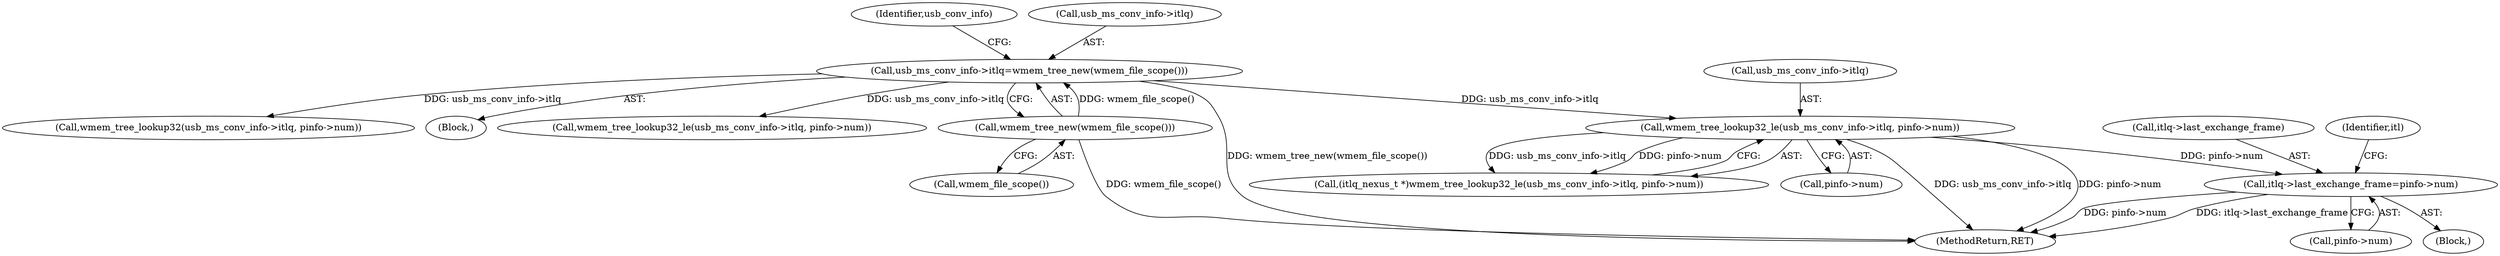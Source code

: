 digraph "0_wireshark_2cb5985bf47bdc8bea78d28483ed224abdd33dc6_1@pointer" {
"1000597" [label="(Call,itlq->last_exchange_frame=pinfo->num)"];
"1000583" [label="(Call,wmem_tree_lookup32_le(usb_ms_conv_info->itlq, pinfo->num))"];
"1000174" [label="(Call,usb_ms_conv_info->itlq=wmem_tree_new(wmem_file_scope()))"];
"1000178" [label="(Call,wmem_tree_new(wmem_file_scope()))"];
"1000584" [label="(Call,usb_ms_conv_info->itlq)"];
"1000597" [label="(Call,itlq->last_exchange_frame=pinfo->num)"];
"1000601" [label="(Call,pinfo->num)"];
"1000182" [label="(Identifier,usb_conv_info)"];
"1000583" [label="(Call,wmem_tree_lookup32_le(usb_ms_conv_info->itlq, pinfo->num))"];
"1000174" [label="(Call,usb_ms_conv_info->itlq=wmem_tree_new(wmem_file_scope()))"];
"1000368" [label="(Call,wmem_tree_lookup32(usb_ms_conv_info->itlq, pinfo->num))"];
"1000587" [label="(Call,pinfo->num)"];
"1000598" [label="(Call,itlq->last_exchange_frame)"];
"1000179" [label="(Call,wmem_file_scope())"];
"1000175" [label="(Call,usb_ms_conv_info->itlq)"];
"1000178" [label="(Call,wmem_tree_new(wmem_file_scope()))"];
"1000605" [label="(Identifier,itl)"];
"1000162" [label="(Block,)"];
"1000535" [label="(Block,)"];
"1000649" [label="(Call,wmem_tree_lookup32_le(usb_ms_conv_info->itlq, pinfo->num))"];
"1000692" [label="(MethodReturn,RET)"];
"1000581" [label="(Call,(itlq_nexus_t *)wmem_tree_lookup32_le(usb_ms_conv_info->itlq, pinfo->num))"];
"1000597" -> "1000535"  [label="AST: "];
"1000597" -> "1000601"  [label="CFG: "];
"1000598" -> "1000597"  [label="AST: "];
"1000601" -> "1000597"  [label="AST: "];
"1000605" -> "1000597"  [label="CFG: "];
"1000597" -> "1000692"  [label="DDG: itlq->last_exchange_frame"];
"1000597" -> "1000692"  [label="DDG: pinfo->num"];
"1000583" -> "1000597"  [label="DDG: pinfo->num"];
"1000583" -> "1000581"  [label="AST: "];
"1000583" -> "1000587"  [label="CFG: "];
"1000584" -> "1000583"  [label="AST: "];
"1000587" -> "1000583"  [label="AST: "];
"1000581" -> "1000583"  [label="CFG: "];
"1000583" -> "1000692"  [label="DDG: usb_ms_conv_info->itlq"];
"1000583" -> "1000692"  [label="DDG: pinfo->num"];
"1000583" -> "1000581"  [label="DDG: usb_ms_conv_info->itlq"];
"1000583" -> "1000581"  [label="DDG: pinfo->num"];
"1000174" -> "1000583"  [label="DDG: usb_ms_conv_info->itlq"];
"1000174" -> "1000162"  [label="AST: "];
"1000174" -> "1000178"  [label="CFG: "];
"1000175" -> "1000174"  [label="AST: "];
"1000178" -> "1000174"  [label="AST: "];
"1000182" -> "1000174"  [label="CFG: "];
"1000174" -> "1000692"  [label="DDG: wmem_tree_new(wmem_file_scope())"];
"1000178" -> "1000174"  [label="DDG: wmem_file_scope()"];
"1000174" -> "1000368"  [label="DDG: usb_ms_conv_info->itlq"];
"1000174" -> "1000649"  [label="DDG: usb_ms_conv_info->itlq"];
"1000178" -> "1000179"  [label="CFG: "];
"1000179" -> "1000178"  [label="AST: "];
"1000178" -> "1000692"  [label="DDG: wmem_file_scope()"];
}
